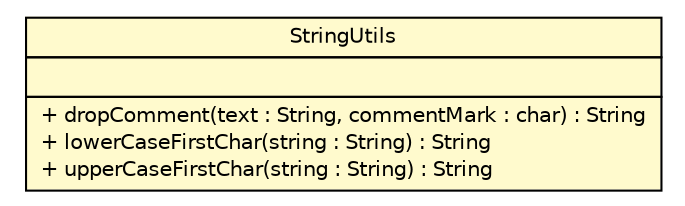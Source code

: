 #!/usr/local/bin/dot
#
# Class diagram 
# Generated by UMLGraph version R5_6-24-gf6e263 (http://www.umlgraph.org/)
#

digraph G {
	edge [fontname="Helvetica",fontsize=10,labelfontname="Helvetica",labelfontsize=10];
	node [fontname="Helvetica",fontsize=10,shape=plaintext];
	nodesep=0.25;
	ranksep=0.5;
	// cn.home1.oss.lib.common.StringUtils
	c6145 [label=<<table title="cn.home1.oss.lib.common.StringUtils" border="0" cellborder="1" cellspacing="0" cellpadding="2" port="p" bgcolor="lemonChiffon" href="./StringUtils.html">
		<tr><td><table border="0" cellspacing="0" cellpadding="1">
<tr><td align="center" balign="center"> StringUtils </td></tr>
		</table></td></tr>
		<tr><td><table border="0" cellspacing="0" cellpadding="1">
<tr><td align="left" balign="left">  </td></tr>
		</table></td></tr>
		<tr><td><table border="0" cellspacing="0" cellpadding="1">
<tr><td align="left" balign="left"> + dropComment(text : String, commentMark : char) : String </td></tr>
<tr><td align="left" balign="left"> + lowerCaseFirstChar(string : String) : String </td></tr>
<tr><td align="left" balign="left"> + upperCaseFirstChar(string : String) : String </td></tr>
		</table></td></tr>
		</table>>, URL="./StringUtils.html", fontname="Helvetica", fontcolor="black", fontsize=10.0];
}

